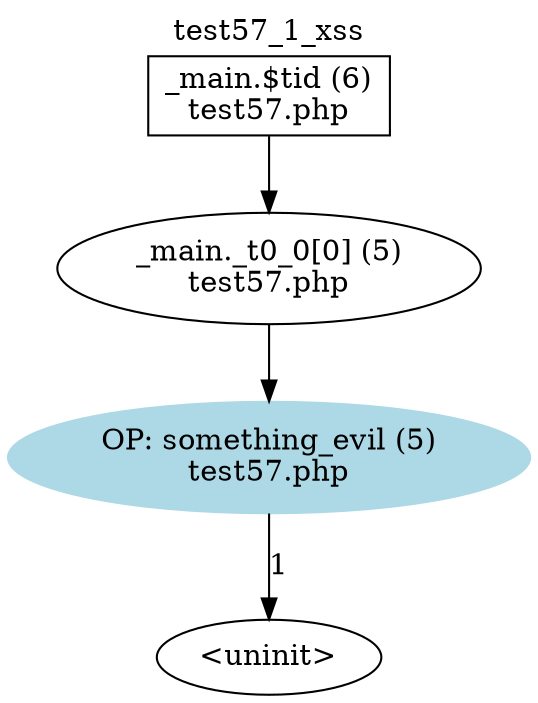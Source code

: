 digraph cfg {
  label="test57_1_xss";
  labelloc=t;
  n1 [shape=box, label="_main.$tid (6)\ntest57.php"];
  n2 [shape=ellipse, label="_main._t0_0[0] (5)\ntest57.php"];
  n3 [shape=ellipse, label="OP: something_evil (5)\ntest57.php",style=filled,color=lightblue];
  n4 [shape=ellipse, label="<uninit>"];
  n1 -> n2;
  n2 -> n3;
  n3 -> n4[label="1"];
}
